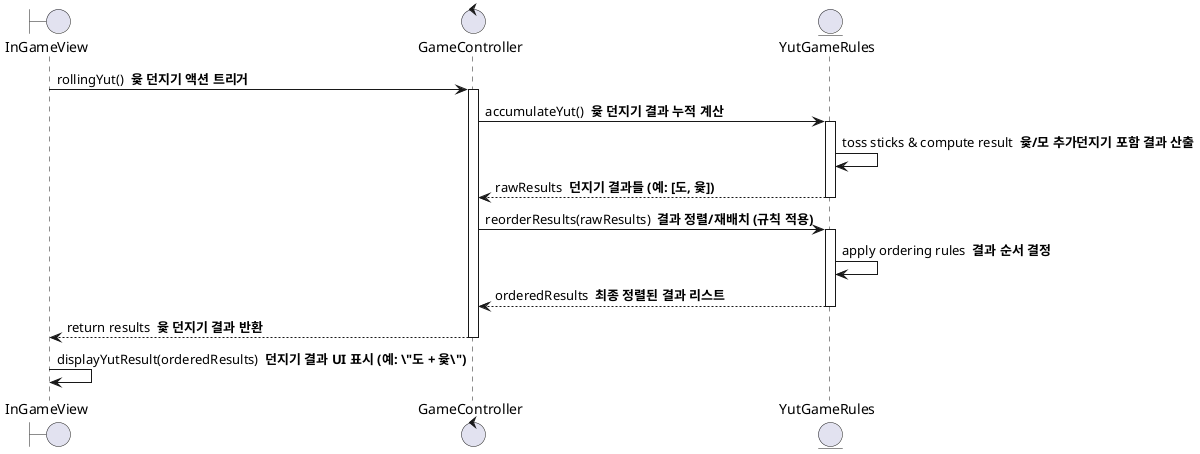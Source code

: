 @startuml
boundary InGameView
control GameController
entity YutGameRules

InGameView -> GameController: rollingYut()  **윷 던지기 액션 트리거**
activate GameController

GameController -> YutGameRules: accumulateYut()  **윷 던지기 결과 누적 계산**
activate YutGameRules
YutGameRules -> YutGameRules: toss sticks & compute result  **윷/모 추가던지기 포함 결과 산출**
return rawResults  **던지기 결과들 (예: [도, 윷])**
deactivate YutGameRules

GameController -> YutGameRules: reorderResults(rawResults)  **결과 정렬/재배치 (규칙 적용)**
activate YutGameRules
YutGameRules -> YutGameRules: apply ordering rules  **결과 순서 결정**
return orderedResults  **최종 정렬된 결과 리스트**
deactivate YutGameRules

GameController --> InGameView: return results  **윷 던지기 결과 반환**
deactivate GameController

InGameView -> InGameView: displayYutResult(orderedResults)  **던지기 결과 UI 표시 (예: \"도 + 윷\")**
@enduml
